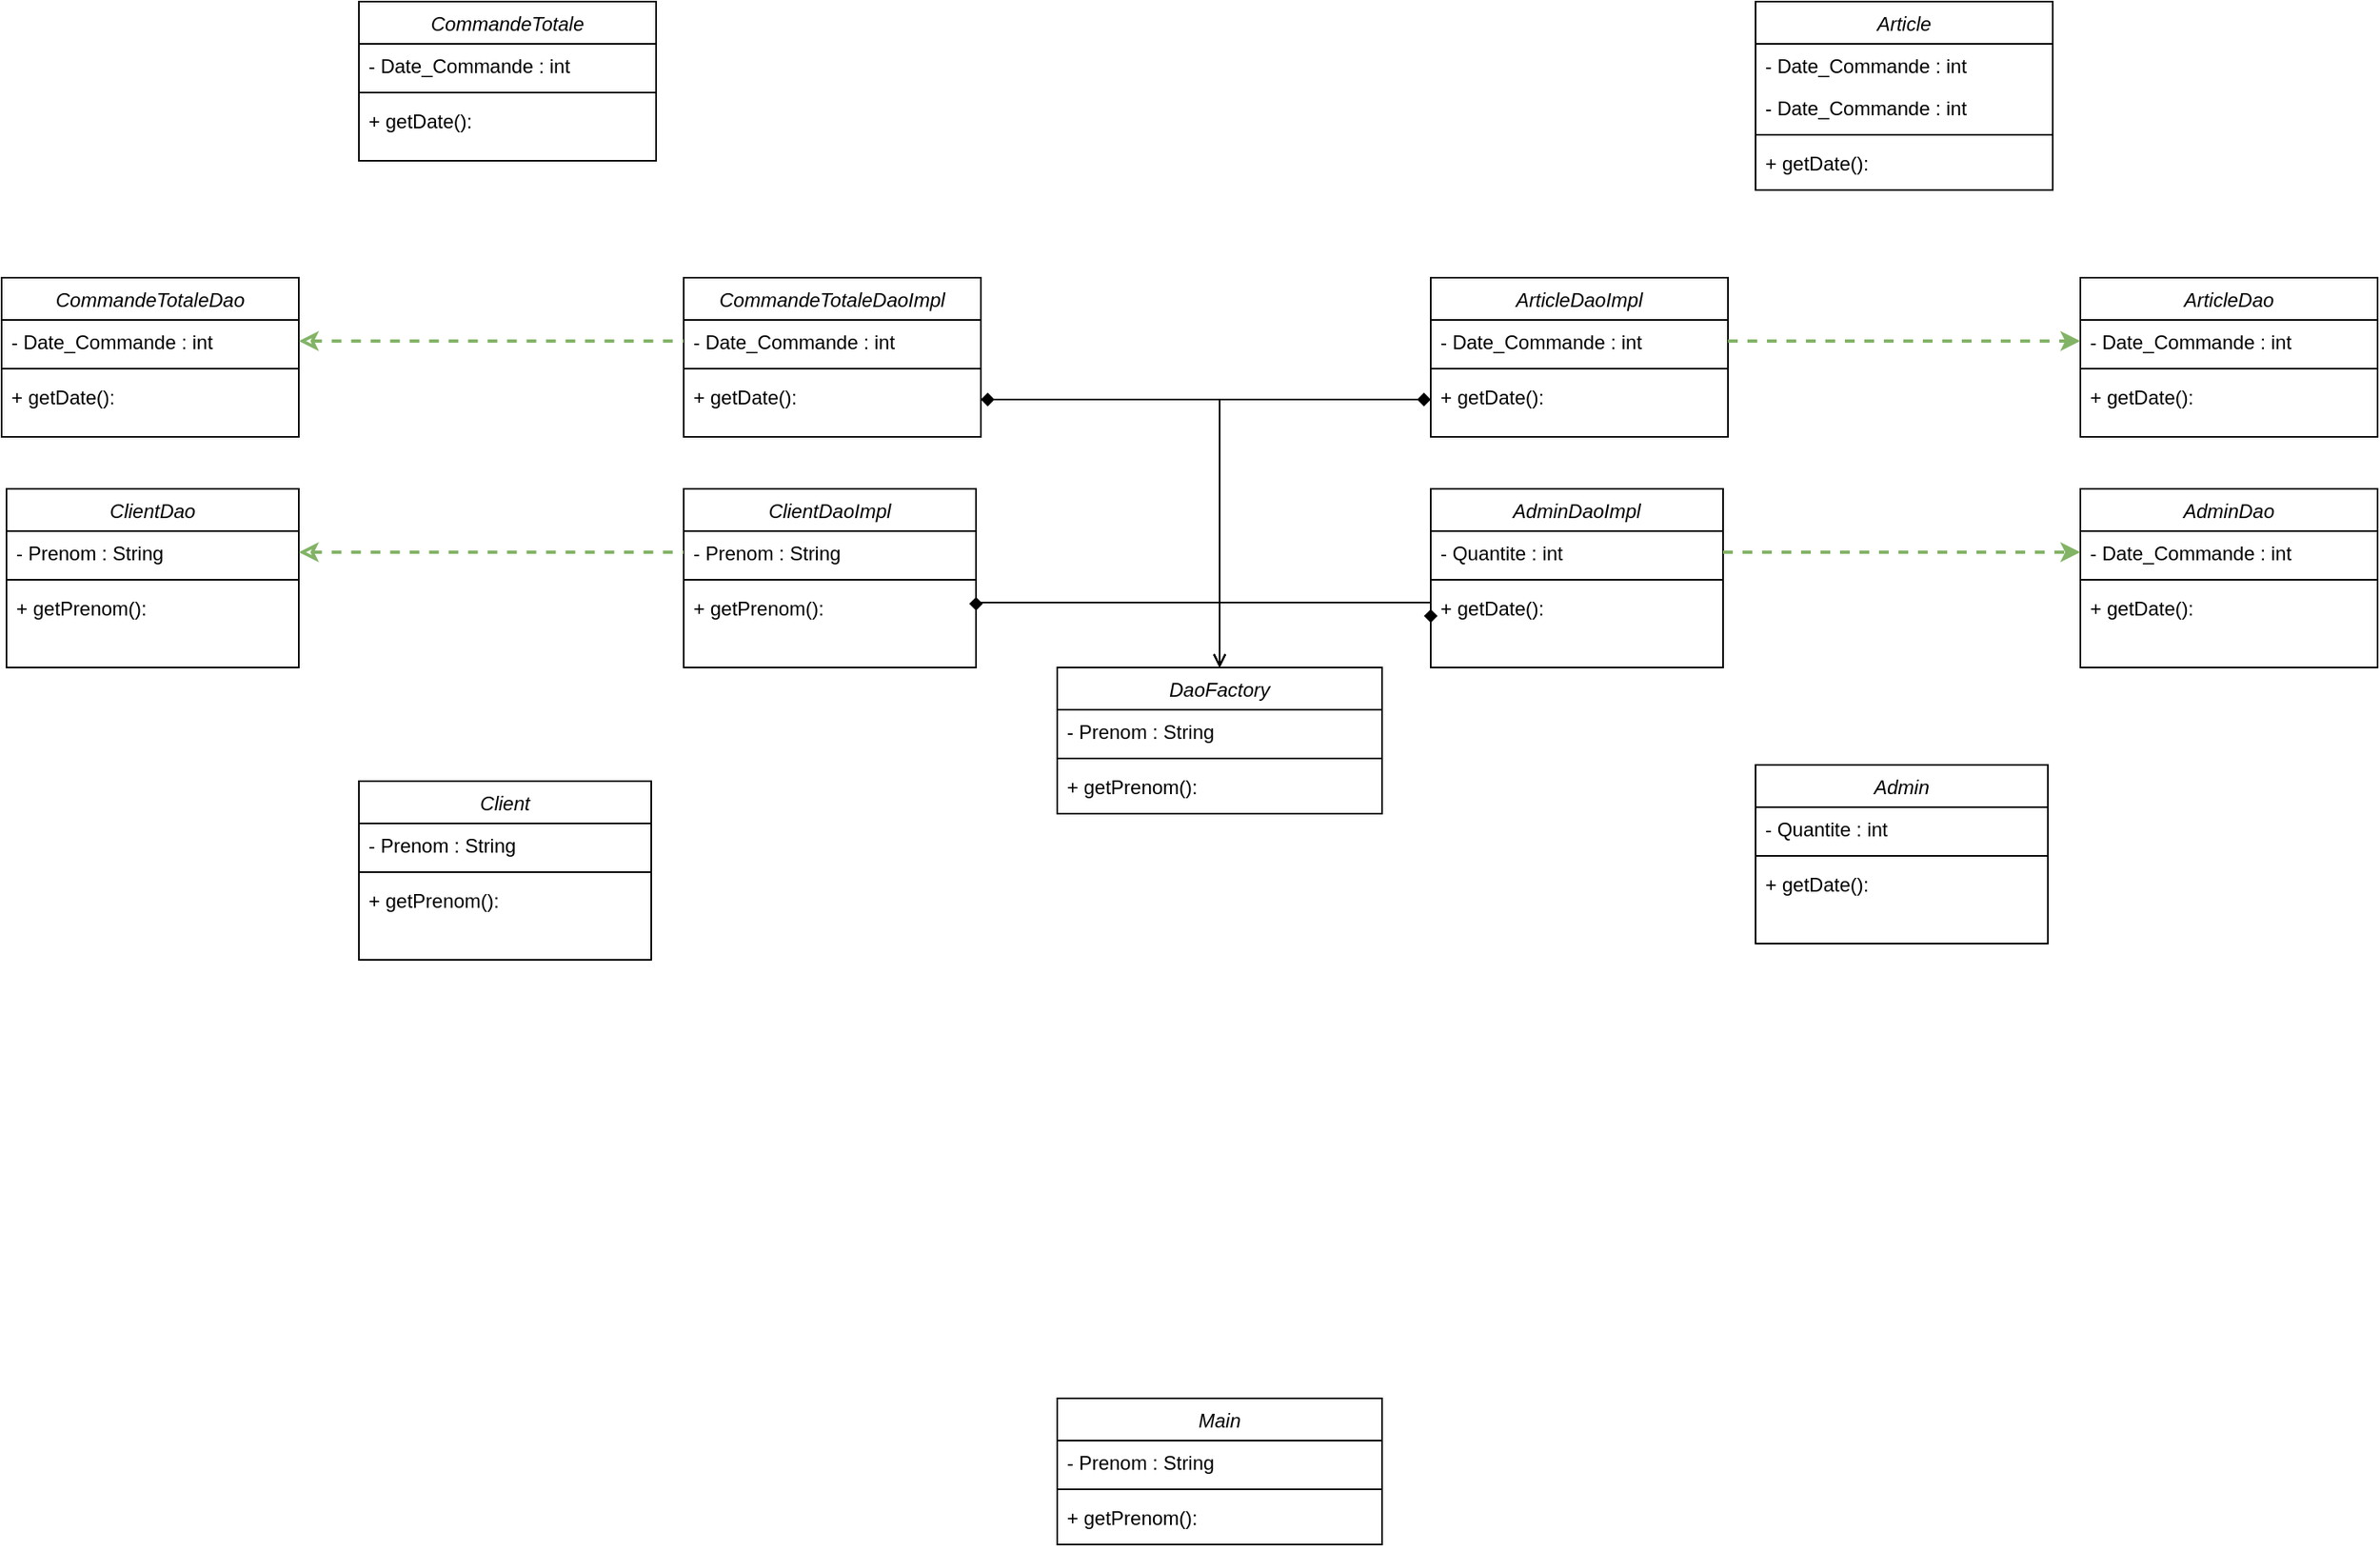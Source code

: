 <mxfile version="26.2.2">
  <diagram id="C5RBs43oDa-KdzZeNtuy" name="Page-1">
    <mxGraphModel dx="750" dy="1192" grid="1" gridSize="10" guides="1" tooltips="1" connect="1" arrows="1" fold="1" page="1" pageScale="1" pageWidth="827" pageHeight="1169" math="0" shadow="0">
      <root>
        <mxCell id="WIyWlLk6GJQsqaUBKTNV-0" />
        <mxCell id="WIyWlLk6GJQsqaUBKTNV-1" parent="WIyWlLk6GJQsqaUBKTNV-0" />
        <mxCell id="zkfFHV4jXpPFQw0GAbJ--0" value="ClientDaoImpl" style="swimlane;fontStyle=2;align=center;verticalAlign=top;childLayout=stackLayout;horizontal=1;startSize=26;horizontalStack=0;resizeParent=1;resizeLast=0;collapsible=1;marginBottom=0;rounded=0;shadow=0;strokeWidth=1;" parent="WIyWlLk6GJQsqaUBKTNV-1" vertex="1">
          <mxGeometry x="500" y="400" width="180" height="110" as="geometry">
            <mxRectangle x="230" y="140" width="160" height="26" as="alternateBounds" />
          </mxGeometry>
        </mxCell>
        <mxCell id="zkfFHV4jXpPFQw0GAbJ--1" value="- Prenom : String" style="text;align=left;verticalAlign=top;spacingLeft=4;spacingRight=4;overflow=hidden;rotatable=0;points=[[0,0.5],[1,0.5]];portConstraint=eastwest;" parent="zkfFHV4jXpPFQw0GAbJ--0" vertex="1">
          <mxGeometry y="26" width="180" height="26" as="geometry" />
        </mxCell>
        <mxCell id="zkfFHV4jXpPFQw0GAbJ--4" value="" style="line;html=1;strokeWidth=1;align=left;verticalAlign=middle;spacingTop=-1;spacingLeft=3;spacingRight=3;rotatable=0;labelPosition=right;points=[];portConstraint=eastwest;" parent="zkfFHV4jXpPFQw0GAbJ--0" vertex="1">
          <mxGeometry y="52" width="180" height="8" as="geometry" />
        </mxCell>
        <mxCell id="_gGad9FiiaPd4enUCd2u-12" style="edgeStyle=orthogonalEdgeStyle;rounded=0;orthogonalLoop=1;jettySize=auto;html=1;exitX=1;exitY=0.5;exitDx=0;exitDy=0;endArrow=open;endFill=0;startArrow=diamond;startFill=1;" edge="1" parent="zkfFHV4jXpPFQw0GAbJ--0" source="zkfFHV4jXpPFQw0GAbJ--5">
          <mxGeometry relative="1" as="geometry">
            <mxPoint x="330" y="110.0" as="targetPoint" />
            <Array as="points">
              <mxPoint x="180" y="70" />
              <mxPoint x="330" y="70" />
            </Array>
          </mxGeometry>
        </mxCell>
        <mxCell id="zkfFHV4jXpPFQw0GAbJ--5" value="+ getPrenom(): " style="text;align=left;verticalAlign=top;spacingLeft=4;spacingRight=4;overflow=hidden;rotatable=0;points=[[0,0.5],[1,0.5]];portConstraint=eastwest;" parent="zkfFHV4jXpPFQw0GAbJ--0" vertex="1">
          <mxGeometry y="60" width="180" height="30" as="geometry" />
        </mxCell>
        <mxCell id="VbPlPjavXo8CKthwoIQm-4" value="CommandeTotaleDaoImpl" style="swimlane;fontStyle=2;align=center;verticalAlign=top;childLayout=stackLayout;horizontal=1;startSize=26;horizontalStack=0;resizeParent=1;resizeLast=0;collapsible=1;marginBottom=0;rounded=0;shadow=0;strokeWidth=1;" parent="WIyWlLk6GJQsqaUBKTNV-1" vertex="1">
          <mxGeometry x="500" y="270" width="183" height="98" as="geometry">
            <mxRectangle x="230" y="140" width="160" height="26" as="alternateBounds" />
          </mxGeometry>
        </mxCell>
        <mxCell id="VbPlPjavXo8CKthwoIQm-5" value="- Date_Commande : int" style="text;align=left;verticalAlign=top;spacingLeft=4;spacingRight=4;overflow=hidden;rotatable=0;points=[[0,0.5],[1,0.5]];portConstraint=eastwest;" parent="VbPlPjavXo8CKthwoIQm-4" vertex="1">
          <mxGeometry y="26" width="183" height="26" as="geometry" />
        </mxCell>
        <mxCell id="VbPlPjavXo8CKthwoIQm-10" value="" style="line;html=1;strokeWidth=1;align=left;verticalAlign=middle;spacingTop=-1;spacingLeft=3;spacingRight=3;rotatable=0;labelPosition=right;points=[];portConstraint=eastwest;" parent="VbPlPjavXo8CKthwoIQm-4" vertex="1">
          <mxGeometry y="52" width="183" height="8" as="geometry" />
        </mxCell>
        <mxCell id="VbPlPjavXo8CKthwoIQm-11" value="+ getDate(): " style="text;align=left;verticalAlign=top;spacingLeft=4;spacingRight=4;overflow=hidden;rotatable=0;points=[[0,0.5],[1,0.5]];portConstraint=eastwest;" parent="VbPlPjavXo8CKthwoIQm-4" vertex="1">
          <mxGeometry y="60" width="183" height="30" as="geometry" />
        </mxCell>
        <mxCell id="_gGad9FiiaPd4enUCd2u-11" style="edgeStyle=orthogonalEdgeStyle;rounded=0;orthogonalLoop=1;jettySize=auto;html=1;exitX=0;exitY=0.75;exitDx=0;exitDy=0;endArrow=open;endFill=0;startArrow=diamond;startFill=1;" edge="1" parent="WIyWlLk6GJQsqaUBKTNV-1" source="VbPlPjavXo8CKthwoIQm-13">
          <mxGeometry relative="1" as="geometry">
            <mxPoint x="830" y="510.0" as="targetPoint" />
            <Array as="points">
              <mxPoint x="960" y="470" />
              <mxPoint x="830" y="470" />
            </Array>
          </mxGeometry>
        </mxCell>
        <mxCell id="VbPlPjavXo8CKthwoIQm-13" value="AdminDaoImpl" style="swimlane;fontStyle=2;align=center;verticalAlign=top;childLayout=stackLayout;horizontal=1;startSize=26;horizontalStack=0;resizeParent=1;resizeLast=0;collapsible=1;marginBottom=0;rounded=0;shadow=0;strokeWidth=1;" parent="WIyWlLk6GJQsqaUBKTNV-1" vertex="1">
          <mxGeometry x="960" y="400" width="180" height="110" as="geometry">
            <mxRectangle x="230" y="140" width="160" height="26" as="alternateBounds" />
          </mxGeometry>
        </mxCell>
        <mxCell id="VbPlPjavXo8CKthwoIQm-14" value="- Quantite : int" style="text;align=left;verticalAlign=top;spacingLeft=4;spacingRight=4;overflow=hidden;rotatable=0;points=[[0,0.5],[1,0.5]];portConstraint=eastwest;" parent="VbPlPjavXo8CKthwoIQm-13" vertex="1">
          <mxGeometry y="26" width="180" height="26" as="geometry" />
        </mxCell>
        <mxCell id="VbPlPjavXo8CKthwoIQm-18" value="" style="line;html=1;strokeWidth=1;align=left;verticalAlign=middle;spacingTop=-1;spacingLeft=3;spacingRight=3;rotatable=0;labelPosition=right;points=[];portConstraint=eastwest;" parent="VbPlPjavXo8CKthwoIQm-13" vertex="1">
          <mxGeometry y="52" width="180" height="8" as="geometry" />
        </mxCell>
        <mxCell id="VbPlPjavXo8CKthwoIQm-19" value="+ getDate(): " style="text;align=left;verticalAlign=top;spacingLeft=4;spacingRight=4;overflow=hidden;rotatable=0;points=[[0,0.5],[1,0.5]];portConstraint=eastwest;" parent="VbPlPjavXo8CKthwoIQm-13" vertex="1">
          <mxGeometry y="60" width="180" height="30" as="geometry" />
        </mxCell>
        <mxCell id="aJVNdu5gyN5oH490tWRa-0" value="DaoFactory" style="swimlane;fontStyle=2;align=center;verticalAlign=top;childLayout=stackLayout;horizontal=1;startSize=26;horizontalStack=0;resizeParent=1;resizeLast=0;collapsible=1;marginBottom=0;rounded=0;shadow=0;strokeWidth=1;" parent="WIyWlLk6GJQsqaUBKTNV-1" vertex="1">
          <mxGeometry x="730" y="510" width="200" height="90" as="geometry">
            <mxRectangle x="230" y="140" width="160" height="26" as="alternateBounds" />
          </mxGeometry>
        </mxCell>
        <mxCell id="aJVNdu5gyN5oH490tWRa-1" value="- Prenom : String" style="text;align=left;verticalAlign=top;spacingLeft=4;spacingRight=4;overflow=hidden;rotatable=0;points=[[0,0.5],[1,0.5]];portConstraint=eastwest;" parent="aJVNdu5gyN5oH490tWRa-0" vertex="1">
          <mxGeometry y="26" width="200" height="26" as="geometry" />
        </mxCell>
        <mxCell id="aJVNdu5gyN5oH490tWRa-6" value="" style="line;html=1;strokeWidth=1;align=left;verticalAlign=middle;spacingTop=-1;spacingLeft=3;spacingRight=3;rotatable=0;labelPosition=right;points=[];portConstraint=eastwest;" parent="aJVNdu5gyN5oH490tWRa-0" vertex="1">
          <mxGeometry y="52" width="200" height="8" as="geometry" />
        </mxCell>
        <mxCell id="aJVNdu5gyN5oH490tWRa-7" value="+ getPrenom(): " style="text;align=left;verticalAlign=top;spacingLeft=4;spacingRight=4;overflow=hidden;rotatable=0;points=[[0,0.5],[1,0.5]];portConstraint=eastwest;" parent="aJVNdu5gyN5oH490tWRa-0" vertex="1">
          <mxGeometry y="60" width="200" height="30" as="geometry" />
        </mxCell>
        <mxCell id="_gGad9FiiaPd4enUCd2u-1" value="ArticleDaoImpl" style="swimlane;fontStyle=2;align=center;verticalAlign=top;childLayout=stackLayout;horizontal=1;startSize=26;horizontalStack=0;resizeParent=1;resizeLast=0;collapsible=1;marginBottom=0;rounded=0;shadow=0;strokeWidth=1;" vertex="1" parent="WIyWlLk6GJQsqaUBKTNV-1">
          <mxGeometry x="960" y="270" width="183" height="98" as="geometry">
            <mxRectangle x="230" y="140" width="160" height="26" as="alternateBounds" />
          </mxGeometry>
        </mxCell>
        <mxCell id="_gGad9FiiaPd4enUCd2u-2" value="- Date_Commande : int" style="text;align=left;verticalAlign=top;spacingLeft=4;spacingRight=4;overflow=hidden;rotatable=0;points=[[0,0.5],[1,0.5]];portConstraint=eastwest;" vertex="1" parent="_gGad9FiiaPd4enUCd2u-1">
          <mxGeometry y="26" width="183" height="26" as="geometry" />
        </mxCell>
        <mxCell id="_gGad9FiiaPd4enUCd2u-3" value="" style="line;html=1;strokeWidth=1;align=left;verticalAlign=middle;spacingTop=-1;spacingLeft=3;spacingRight=3;rotatable=0;labelPosition=right;points=[];portConstraint=eastwest;" vertex="1" parent="_gGad9FiiaPd4enUCd2u-1">
          <mxGeometry y="52" width="183" height="8" as="geometry" />
        </mxCell>
        <mxCell id="_gGad9FiiaPd4enUCd2u-4" value="+ getDate(): " style="text;align=left;verticalAlign=top;spacingLeft=4;spacingRight=4;overflow=hidden;rotatable=0;points=[[0,0.5],[1,0.5]];portConstraint=eastwest;" vertex="1" parent="_gGad9FiiaPd4enUCd2u-1">
          <mxGeometry y="60" width="183" height="30" as="geometry" />
        </mxCell>
        <mxCell id="_gGad9FiiaPd4enUCd2u-7" style="edgeStyle=orthogonalEdgeStyle;rounded=0;orthogonalLoop=1;jettySize=auto;html=1;exitX=1;exitY=0.5;exitDx=0;exitDy=0;entryX=0.5;entryY=0;entryDx=0;entryDy=0;startArrow=diamond;startFill=1;endArrow=open;endFill=0;" edge="1" parent="WIyWlLk6GJQsqaUBKTNV-1" source="VbPlPjavXo8CKthwoIQm-11" target="aJVNdu5gyN5oH490tWRa-0">
          <mxGeometry relative="1" as="geometry" />
        </mxCell>
        <mxCell id="_gGad9FiiaPd4enUCd2u-10" style="edgeStyle=orthogonalEdgeStyle;rounded=0;orthogonalLoop=1;jettySize=auto;html=1;exitX=0;exitY=0.5;exitDx=0;exitDy=0;entryX=0.5;entryY=0;entryDx=0;entryDy=0;endArrow=open;endFill=0;startArrow=diamond;startFill=1;" edge="1" parent="WIyWlLk6GJQsqaUBKTNV-1" source="_gGad9FiiaPd4enUCd2u-4" target="aJVNdu5gyN5oH490tWRa-0">
          <mxGeometry relative="1" as="geometry" />
        </mxCell>
        <mxCell id="_gGad9FiiaPd4enUCd2u-13" value="ArticleDao" style="swimlane;fontStyle=2;align=center;verticalAlign=top;childLayout=stackLayout;horizontal=1;startSize=26;horizontalStack=0;resizeParent=1;resizeLast=0;collapsible=1;marginBottom=0;rounded=0;shadow=0;strokeWidth=1;" vertex="1" parent="WIyWlLk6GJQsqaUBKTNV-1">
          <mxGeometry x="1360" y="270" width="183" height="98" as="geometry">
            <mxRectangle x="230" y="140" width="160" height="26" as="alternateBounds" />
          </mxGeometry>
        </mxCell>
        <mxCell id="_gGad9FiiaPd4enUCd2u-14" value="- Date_Commande : int" style="text;align=left;verticalAlign=top;spacingLeft=4;spacingRight=4;overflow=hidden;rotatable=0;points=[[0,0.5],[1,0.5]];portConstraint=eastwest;" vertex="1" parent="_gGad9FiiaPd4enUCd2u-13">
          <mxGeometry y="26" width="183" height="26" as="geometry" />
        </mxCell>
        <mxCell id="_gGad9FiiaPd4enUCd2u-15" value="" style="line;html=1;strokeWidth=1;align=left;verticalAlign=middle;spacingTop=-1;spacingLeft=3;spacingRight=3;rotatable=0;labelPosition=right;points=[];portConstraint=eastwest;" vertex="1" parent="_gGad9FiiaPd4enUCd2u-13">
          <mxGeometry y="52" width="183" height="8" as="geometry" />
        </mxCell>
        <mxCell id="_gGad9FiiaPd4enUCd2u-16" value="+ getDate(): " style="text;align=left;verticalAlign=top;spacingLeft=4;spacingRight=4;overflow=hidden;rotatable=0;points=[[0,0.5],[1,0.5]];portConstraint=eastwest;" vertex="1" parent="_gGad9FiiaPd4enUCd2u-13">
          <mxGeometry y="60" width="183" height="30" as="geometry" />
        </mxCell>
        <mxCell id="_gGad9FiiaPd4enUCd2u-17" value="AdminDao" style="swimlane;fontStyle=2;align=center;verticalAlign=top;childLayout=stackLayout;horizontal=1;startSize=26;horizontalStack=0;resizeParent=1;resizeLast=0;collapsible=1;marginBottom=0;rounded=0;shadow=0;strokeWidth=1;" vertex="1" parent="WIyWlLk6GJQsqaUBKTNV-1">
          <mxGeometry x="1360" y="400" width="183" height="110" as="geometry">
            <mxRectangle x="230" y="140" width="160" height="26" as="alternateBounds" />
          </mxGeometry>
        </mxCell>
        <mxCell id="_gGad9FiiaPd4enUCd2u-18" value="- Date_Commande : int" style="text;align=left;verticalAlign=top;spacingLeft=4;spacingRight=4;overflow=hidden;rotatable=0;points=[[0,0.5],[1,0.5]];portConstraint=eastwest;" vertex="1" parent="_gGad9FiiaPd4enUCd2u-17">
          <mxGeometry y="26" width="183" height="26" as="geometry" />
        </mxCell>
        <mxCell id="_gGad9FiiaPd4enUCd2u-19" value="" style="line;html=1;strokeWidth=1;align=left;verticalAlign=middle;spacingTop=-1;spacingLeft=3;spacingRight=3;rotatable=0;labelPosition=right;points=[];portConstraint=eastwest;" vertex="1" parent="_gGad9FiiaPd4enUCd2u-17">
          <mxGeometry y="52" width="183" height="8" as="geometry" />
        </mxCell>
        <mxCell id="_gGad9FiiaPd4enUCd2u-20" value="+ getDate(): " style="text;align=left;verticalAlign=top;spacingLeft=4;spacingRight=4;overflow=hidden;rotatable=0;points=[[0,0.5],[1,0.5]];portConstraint=eastwest;" vertex="1" parent="_gGad9FiiaPd4enUCd2u-17">
          <mxGeometry y="60" width="183" height="30" as="geometry" />
        </mxCell>
        <mxCell id="_gGad9FiiaPd4enUCd2u-21" style="edgeStyle=orthogonalEdgeStyle;rounded=0;orthogonalLoop=1;jettySize=auto;html=1;exitX=1;exitY=0.5;exitDx=0;exitDy=0;entryX=0;entryY=0.5;entryDx=0;entryDy=0;dashed=1;fillColor=#d5e8d4;strokeColor=#82b366;strokeWidth=2;" edge="1" parent="WIyWlLk6GJQsqaUBKTNV-1" source="VbPlPjavXo8CKthwoIQm-14" target="_gGad9FiiaPd4enUCd2u-18">
          <mxGeometry relative="1" as="geometry" />
        </mxCell>
        <mxCell id="_gGad9FiiaPd4enUCd2u-22" style="edgeStyle=orthogonalEdgeStyle;rounded=0;orthogonalLoop=1;jettySize=auto;html=1;exitX=1;exitY=0.5;exitDx=0;exitDy=0;entryX=0;entryY=0.5;entryDx=0;entryDy=0;fillColor=#d5e8d4;strokeColor=#82b366;strokeWidth=2;dashed=1;" edge="1" parent="WIyWlLk6GJQsqaUBKTNV-1" source="_gGad9FiiaPd4enUCd2u-2" target="_gGad9FiiaPd4enUCd2u-14">
          <mxGeometry relative="1" as="geometry" />
        </mxCell>
        <mxCell id="_gGad9FiiaPd4enUCd2u-23" value="CommandeTotaleDao" style="swimlane;fontStyle=2;align=center;verticalAlign=top;childLayout=stackLayout;horizontal=1;startSize=26;horizontalStack=0;resizeParent=1;resizeLast=0;collapsible=1;marginBottom=0;rounded=0;shadow=0;strokeWidth=1;" vertex="1" parent="WIyWlLk6GJQsqaUBKTNV-1">
          <mxGeometry x="80" y="270" width="183" height="98" as="geometry">
            <mxRectangle x="230" y="140" width="160" height="26" as="alternateBounds" />
          </mxGeometry>
        </mxCell>
        <mxCell id="_gGad9FiiaPd4enUCd2u-24" value="- Date_Commande : int" style="text;align=left;verticalAlign=top;spacingLeft=4;spacingRight=4;overflow=hidden;rotatable=0;points=[[0,0.5],[1,0.5]];portConstraint=eastwest;" vertex="1" parent="_gGad9FiiaPd4enUCd2u-23">
          <mxGeometry y="26" width="183" height="26" as="geometry" />
        </mxCell>
        <mxCell id="_gGad9FiiaPd4enUCd2u-25" value="" style="line;html=1;strokeWidth=1;align=left;verticalAlign=middle;spacingTop=-1;spacingLeft=3;spacingRight=3;rotatable=0;labelPosition=right;points=[];portConstraint=eastwest;" vertex="1" parent="_gGad9FiiaPd4enUCd2u-23">
          <mxGeometry y="52" width="183" height="8" as="geometry" />
        </mxCell>
        <mxCell id="_gGad9FiiaPd4enUCd2u-26" value="+ getDate(): " style="text;align=left;verticalAlign=top;spacingLeft=4;spacingRight=4;overflow=hidden;rotatable=0;points=[[0,0.5],[1,0.5]];portConstraint=eastwest;" vertex="1" parent="_gGad9FiiaPd4enUCd2u-23">
          <mxGeometry y="60" width="183" height="30" as="geometry" />
        </mxCell>
        <mxCell id="_gGad9FiiaPd4enUCd2u-27" value="ClientDao" style="swimlane;fontStyle=2;align=center;verticalAlign=top;childLayout=stackLayout;horizontal=1;startSize=26;horizontalStack=0;resizeParent=1;resizeLast=0;collapsible=1;marginBottom=0;rounded=0;shadow=0;strokeWidth=1;" vertex="1" parent="WIyWlLk6GJQsqaUBKTNV-1">
          <mxGeometry x="83" y="400" width="180" height="110" as="geometry">
            <mxRectangle x="230" y="140" width="160" height="26" as="alternateBounds" />
          </mxGeometry>
        </mxCell>
        <mxCell id="_gGad9FiiaPd4enUCd2u-28" value="- Prenom : String" style="text;align=left;verticalAlign=top;spacingLeft=4;spacingRight=4;overflow=hidden;rotatable=0;points=[[0,0.5],[1,0.5]];portConstraint=eastwest;" vertex="1" parent="_gGad9FiiaPd4enUCd2u-27">
          <mxGeometry y="26" width="180" height="26" as="geometry" />
        </mxCell>
        <mxCell id="_gGad9FiiaPd4enUCd2u-29" value="" style="line;html=1;strokeWidth=1;align=left;verticalAlign=middle;spacingTop=-1;spacingLeft=3;spacingRight=3;rotatable=0;labelPosition=right;points=[];portConstraint=eastwest;" vertex="1" parent="_gGad9FiiaPd4enUCd2u-27">
          <mxGeometry y="52" width="180" height="8" as="geometry" />
        </mxCell>
        <mxCell id="_gGad9FiiaPd4enUCd2u-31" value="+ getPrenom(): " style="text;align=left;verticalAlign=top;spacingLeft=4;spacingRight=4;overflow=hidden;rotatable=0;points=[[0,0.5],[1,0.5]];portConstraint=eastwest;" vertex="1" parent="_gGad9FiiaPd4enUCd2u-27">
          <mxGeometry y="60" width="180" height="30" as="geometry" />
        </mxCell>
        <mxCell id="_gGad9FiiaPd4enUCd2u-32" style="edgeStyle=orthogonalEdgeStyle;rounded=0;orthogonalLoop=1;jettySize=auto;html=1;exitX=1;exitY=0.5;exitDx=0;exitDy=0;entryX=0;entryY=0.5;entryDx=0;entryDy=0;dashed=1;strokeWidth=2;fillColor=#d5e8d4;strokeColor=#82b366;startArrow=classic;startFill=0;endArrow=none;" edge="1" parent="WIyWlLk6GJQsqaUBKTNV-1" source="_gGad9FiiaPd4enUCd2u-28" target="zkfFHV4jXpPFQw0GAbJ--1">
          <mxGeometry relative="1" as="geometry" />
        </mxCell>
        <mxCell id="_gGad9FiiaPd4enUCd2u-33" style="edgeStyle=orthogonalEdgeStyle;rounded=0;orthogonalLoop=1;jettySize=auto;html=1;exitX=1;exitY=0.5;exitDx=0;exitDy=0;entryX=0;entryY=0.5;entryDx=0;entryDy=0;fillColor=#d5e8d4;strokeColor=#82b366;strokeWidth=2;dashed=1;startArrow=classic;startFill=0;endArrow=none;" edge="1" parent="WIyWlLk6GJQsqaUBKTNV-1" source="_gGad9FiiaPd4enUCd2u-24" target="VbPlPjavXo8CKthwoIQm-5">
          <mxGeometry relative="1" as="geometry" />
        </mxCell>
        <mxCell id="_gGad9FiiaPd4enUCd2u-34" value="Main" style="swimlane;fontStyle=2;align=center;verticalAlign=top;childLayout=stackLayout;horizontal=1;startSize=26;horizontalStack=0;resizeParent=1;resizeLast=0;collapsible=1;marginBottom=0;rounded=0;shadow=0;strokeWidth=1;" vertex="1" parent="WIyWlLk6GJQsqaUBKTNV-1">
          <mxGeometry x="730" y="960" width="200" height="90" as="geometry">
            <mxRectangle x="230" y="140" width="160" height="26" as="alternateBounds" />
          </mxGeometry>
        </mxCell>
        <mxCell id="_gGad9FiiaPd4enUCd2u-35" value="- Prenom : String" style="text;align=left;verticalAlign=top;spacingLeft=4;spacingRight=4;overflow=hidden;rotatable=0;points=[[0,0.5],[1,0.5]];portConstraint=eastwest;" vertex="1" parent="_gGad9FiiaPd4enUCd2u-34">
          <mxGeometry y="26" width="200" height="26" as="geometry" />
        </mxCell>
        <mxCell id="_gGad9FiiaPd4enUCd2u-36" value="" style="line;html=1;strokeWidth=1;align=left;verticalAlign=middle;spacingTop=-1;spacingLeft=3;spacingRight=3;rotatable=0;labelPosition=right;points=[];portConstraint=eastwest;" vertex="1" parent="_gGad9FiiaPd4enUCd2u-34">
          <mxGeometry y="52" width="200" height="8" as="geometry" />
        </mxCell>
        <mxCell id="_gGad9FiiaPd4enUCd2u-37" value="+ getPrenom(): " style="text;align=left;verticalAlign=top;spacingLeft=4;spacingRight=4;overflow=hidden;rotatable=0;points=[[0,0.5],[1,0.5]];portConstraint=eastwest;" vertex="1" parent="_gGad9FiiaPd4enUCd2u-34">
          <mxGeometry y="60" width="200" height="30" as="geometry" />
        </mxCell>
        <mxCell id="_gGad9FiiaPd4enUCd2u-38" value="CommandeTotale" style="swimlane;fontStyle=2;align=center;verticalAlign=top;childLayout=stackLayout;horizontal=1;startSize=26;horizontalStack=0;resizeParent=1;resizeLast=0;collapsible=1;marginBottom=0;rounded=0;shadow=0;strokeWidth=1;" vertex="1" parent="WIyWlLk6GJQsqaUBKTNV-1">
          <mxGeometry x="300" y="100" width="183" height="98" as="geometry">
            <mxRectangle x="230" y="140" width="160" height="26" as="alternateBounds" />
          </mxGeometry>
        </mxCell>
        <mxCell id="_gGad9FiiaPd4enUCd2u-39" value="- Date_Commande : int" style="text;align=left;verticalAlign=top;spacingLeft=4;spacingRight=4;overflow=hidden;rotatable=0;points=[[0,0.5],[1,0.5]];portConstraint=eastwest;" vertex="1" parent="_gGad9FiiaPd4enUCd2u-38">
          <mxGeometry y="26" width="183" height="26" as="geometry" />
        </mxCell>
        <mxCell id="_gGad9FiiaPd4enUCd2u-40" value="" style="line;html=1;strokeWidth=1;align=left;verticalAlign=middle;spacingTop=-1;spacingLeft=3;spacingRight=3;rotatable=0;labelPosition=right;points=[];portConstraint=eastwest;" vertex="1" parent="_gGad9FiiaPd4enUCd2u-38">
          <mxGeometry y="52" width="183" height="8" as="geometry" />
        </mxCell>
        <mxCell id="_gGad9FiiaPd4enUCd2u-41" value="+ getDate(): " style="text;align=left;verticalAlign=top;spacingLeft=4;spacingRight=4;overflow=hidden;rotatable=0;points=[[0,0.5],[1,0.5]];portConstraint=eastwest;" vertex="1" parent="_gGad9FiiaPd4enUCd2u-38">
          <mxGeometry y="60" width="183" height="30" as="geometry" />
        </mxCell>
        <mxCell id="_gGad9FiiaPd4enUCd2u-42" value="Client" style="swimlane;fontStyle=2;align=center;verticalAlign=top;childLayout=stackLayout;horizontal=1;startSize=26;horizontalStack=0;resizeParent=1;resizeLast=0;collapsible=1;marginBottom=0;rounded=0;shadow=0;strokeWidth=1;" vertex="1" parent="WIyWlLk6GJQsqaUBKTNV-1">
          <mxGeometry x="300" y="580" width="180" height="110" as="geometry">
            <mxRectangle x="230" y="140" width="160" height="26" as="alternateBounds" />
          </mxGeometry>
        </mxCell>
        <mxCell id="_gGad9FiiaPd4enUCd2u-43" value="- Prenom : String" style="text;align=left;verticalAlign=top;spacingLeft=4;spacingRight=4;overflow=hidden;rotatable=0;points=[[0,0.5],[1,0.5]];portConstraint=eastwest;" vertex="1" parent="_gGad9FiiaPd4enUCd2u-42">
          <mxGeometry y="26" width="180" height="26" as="geometry" />
        </mxCell>
        <mxCell id="_gGad9FiiaPd4enUCd2u-44" value="" style="line;html=1;strokeWidth=1;align=left;verticalAlign=middle;spacingTop=-1;spacingLeft=3;spacingRight=3;rotatable=0;labelPosition=right;points=[];portConstraint=eastwest;" vertex="1" parent="_gGad9FiiaPd4enUCd2u-42">
          <mxGeometry y="52" width="180" height="8" as="geometry" />
        </mxCell>
        <mxCell id="_gGad9FiiaPd4enUCd2u-46" value="+ getPrenom(): " style="text;align=left;verticalAlign=top;spacingLeft=4;spacingRight=4;overflow=hidden;rotatable=0;points=[[0,0.5],[1,0.5]];portConstraint=eastwest;" vertex="1" parent="_gGad9FiiaPd4enUCd2u-42">
          <mxGeometry y="60" width="180" height="30" as="geometry" />
        </mxCell>
        <mxCell id="_gGad9FiiaPd4enUCd2u-51" value="Article" style="swimlane;fontStyle=2;align=center;verticalAlign=top;childLayout=stackLayout;horizontal=1;startSize=26;horizontalStack=0;resizeParent=1;resizeLast=0;collapsible=1;marginBottom=0;rounded=0;shadow=0;strokeWidth=1;" vertex="1" parent="WIyWlLk6GJQsqaUBKTNV-1">
          <mxGeometry x="1160" y="100" width="183" height="116" as="geometry">
            <mxRectangle x="230" y="140" width="160" height="26" as="alternateBounds" />
          </mxGeometry>
        </mxCell>
        <mxCell id="_gGad9FiiaPd4enUCd2u-55" value="- Date_Commande : int" style="text;align=left;verticalAlign=top;spacingLeft=4;spacingRight=4;overflow=hidden;rotatable=0;points=[[0,0.5],[1,0.5]];portConstraint=eastwest;" vertex="1" parent="_gGad9FiiaPd4enUCd2u-51">
          <mxGeometry y="26" width="183" height="26" as="geometry" />
        </mxCell>
        <mxCell id="_gGad9FiiaPd4enUCd2u-52" value="- Date_Commande : int" style="text;align=left;verticalAlign=top;spacingLeft=4;spacingRight=4;overflow=hidden;rotatable=0;points=[[0,0.5],[1,0.5]];portConstraint=eastwest;" vertex="1" parent="_gGad9FiiaPd4enUCd2u-51">
          <mxGeometry y="52" width="183" height="26" as="geometry" />
        </mxCell>
        <mxCell id="_gGad9FiiaPd4enUCd2u-53" value="" style="line;html=1;strokeWidth=1;align=left;verticalAlign=middle;spacingTop=-1;spacingLeft=3;spacingRight=3;rotatable=0;labelPosition=right;points=[];portConstraint=eastwest;" vertex="1" parent="_gGad9FiiaPd4enUCd2u-51">
          <mxGeometry y="78" width="183" height="8" as="geometry" />
        </mxCell>
        <mxCell id="_gGad9FiiaPd4enUCd2u-54" value="+ getDate(): " style="text;align=left;verticalAlign=top;spacingLeft=4;spacingRight=4;overflow=hidden;rotatable=0;points=[[0,0.5],[1,0.5]];portConstraint=eastwest;" vertex="1" parent="_gGad9FiiaPd4enUCd2u-51">
          <mxGeometry y="86" width="183" height="30" as="geometry" />
        </mxCell>
        <mxCell id="_gGad9FiiaPd4enUCd2u-56" value="Admin" style="swimlane;fontStyle=2;align=center;verticalAlign=top;childLayout=stackLayout;horizontal=1;startSize=26;horizontalStack=0;resizeParent=1;resizeLast=0;collapsible=1;marginBottom=0;rounded=0;shadow=0;strokeWidth=1;" vertex="1" parent="WIyWlLk6GJQsqaUBKTNV-1">
          <mxGeometry x="1160" y="570" width="180" height="110" as="geometry">
            <mxRectangle x="230" y="140" width="160" height="26" as="alternateBounds" />
          </mxGeometry>
        </mxCell>
        <mxCell id="_gGad9FiiaPd4enUCd2u-57" value="- Quantite : int" style="text;align=left;verticalAlign=top;spacingLeft=4;spacingRight=4;overflow=hidden;rotatable=0;points=[[0,0.5],[1,0.5]];portConstraint=eastwest;" vertex="1" parent="_gGad9FiiaPd4enUCd2u-56">
          <mxGeometry y="26" width="180" height="26" as="geometry" />
        </mxCell>
        <mxCell id="_gGad9FiiaPd4enUCd2u-58" value="" style="line;html=1;strokeWidth=1;align=left;verticalAlign=middle;spacingTop=-1;spacingLeft=3;spacingRight=3;rotatable=0;labelPosition=right;points=[];portConstraint=eastwest;" vertex="1" parent="_gGad9FiiaPd4enUCd2u-56">
          <mxGeometry y="52" width="180" height="8" as="geometry" />
        </mxCell>
        <mxCell id="_gGad9FiiaPd4enUCd2u-59" value="+ getDate(): " style="text;align=left;verticalAlign=top;spacingLeft=4;spacingRight=4;overflow=hidden;rotatable=0;points=[[0,0.5],[1,0.5]];portConstraint=eastwest;" vertex="1" parent="_gGad9FiiaPd4enUCd2u-56">
          <mxGeometry y="60" width="180" height="30" as="geometry" />
        </mxCell>
      </root>
    </mxGraphModel>
  </diagram>
</mxfile>
